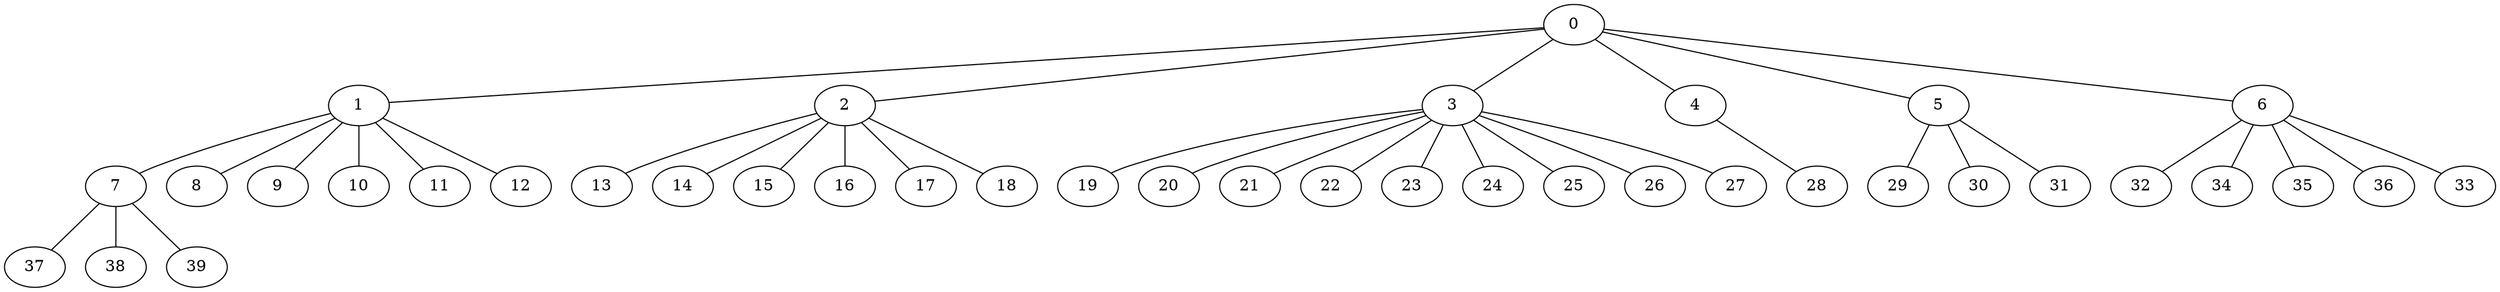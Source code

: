 
graph graphname {
    0 -- 1
0 -- 2
0 -- 3
0 -- 4
0 -- 5
0 -- 6
1 -- 7
1 -- 8
1 -- 9
1 -- 10
1 -- 11
1 -- 12
2 -- 13
2 -- 14
2 -- 15
2 -- 16
2 -- 17
2 -- 18
3 -- 19
3 -- 20
3 -- 21
3 -- 22
3 -- 23
3 -- 24
3 -- 25
3 -- 26
3 -- 27
4 -- 28
5 -- 29
5 -- 30
5 -- 31
6 -- 32
6 -- 34
6 -- 35
6 -- 36
6 -- 33
7 -- 37
7 -- 38
7 -- 39

}

